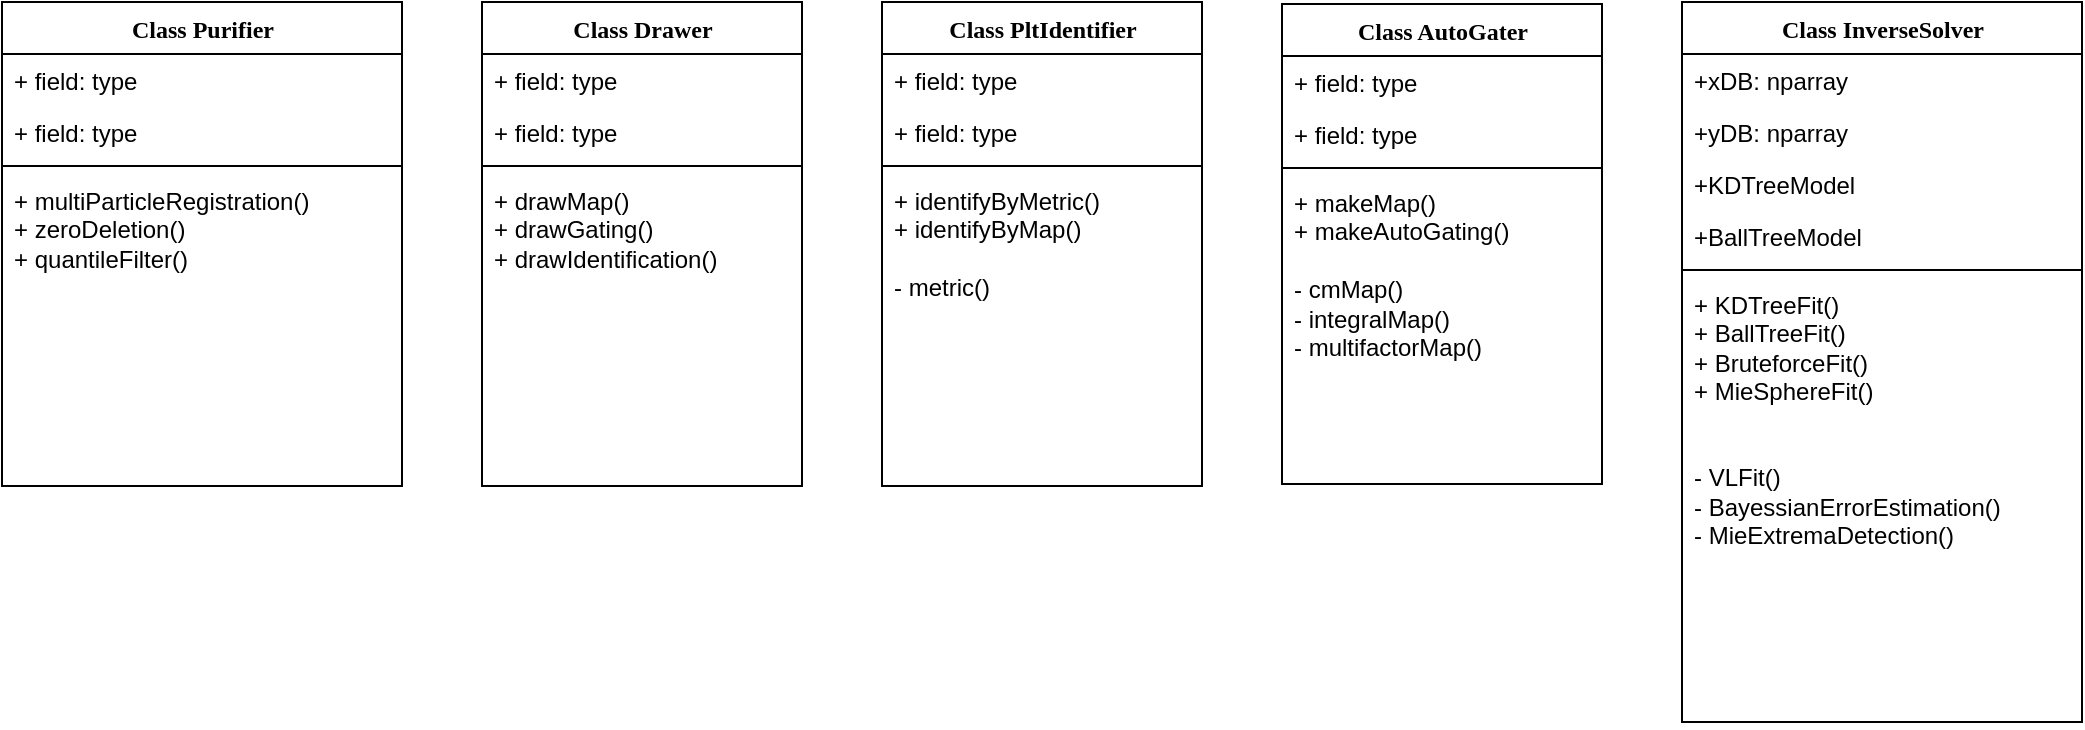 <mxfile version="24.4.13" type="github">
  <diagram name="Page-1" id="9f46799a-70d6-7492-0946-bef42562c5a5">
    <mxGraphModel dx="1147" dy="626" grid="1" gridSize="10" guides="1" tooltips="1" connect="1" arrows="1" fold="1" page="1" pageScale="1" pageWidth="1100" pageHeight="850" background="none" math="0" shadow="0">
      <root>
        <mxCell id="0" />
        <mxCell id="1" parent="0" />
        <mxCell id="78961159f06e98e8-17" value="Class Purifier" style="swimlane;html=1;fontStyle=1;align=center;verticalAlign=top;childLayout=stackLayout;horizontal=1;startSize=26;horizontalStack=0;resizeParent=1;resizeLast=0;collapsible=1;marginBottom=0;swimlaneFillColor=#ffffff;rounded=0;shadow=0;comic=0;labelBackgroundColor=none;strokeWidth=1;fillColor=none;fontFamily=Verdana;fontSize=12" parent="1" vertex="1">
          <mxGeometry x="40" y="40" width="200" height="242" as="geometry" />
        </mxCell>
        <mxCell id="78961159f06e98e8-21" value="+ field: type" style="text;html=1;strokeColor=none;fillColor=none;align=left;verticalAlign=top;spacingLeft=4;spacingRight=4;whiteSpace=wrap;overflow=hidden;rotatable=0;points=[[0,0.5],[1,0.5]];portConstraint=eastwest;" parent="78961159f06e98e8-17" vertex="1">
          <mxGeometry y="26" width="200" height="26" as="geometry" />
        </mxCell>
        <mxCell id="78961159f06e98e8-23" value="+ field: type" style="text;html=1;strokeColor=none;fillColor=none;align=left;verticalAlign=top;spacingLeft=4;spacingRight=4;whiteSpace=wrap;overflow=hidden;rotatable=0;points=[[0,0.5],[1,0.5]];portConstraint=eastwest;" parent="78961159f06e98e8-17" vertex="1">
          <mxGeometry y="52" width="200" height="26" as="geometry" />
        </mxCell>
        <mxCell id="78961159f06e98e8-19" value="" style="line;html=1;strokeWidth=1;fillColor=none;align=left;verticalAlign=middle;spacingTop=-1;spacingLeft=3;spacingRight=3;rotatable=0;labelPosition=right;points=[];portConstraint=eastwest;" parent="78961159f06e98e8-17" vertex="1">
          <mxGeometry y="78" width="200" height="8" as="geometry" />
        </mxCell>
        <mxCell id="78961159f06e98e8-20" value="&lt;div&gt;+ multiParticleRegistration()&lt;/div&gt;&lt;div&gt;+ zeroDeletion()&lt;/div&gt;&lt;div&gt;+ quantileFilter()&lt;/div&gt;&lt;div&gt;&lt;br&gt;&lt;/div&gt;&lt;div&gt;&lt;span style=&quot;white-space: pre;&quot;&gt;&#x9;&lt;/span&gt;&lt;br&gt;&lt;/div&gt;" style="text;html=1;strokeColor=none;fillColor=none;align=left;verticalAlign=top;spacingLeft=4;spacingRight=4;whiteSpace=wrap;overflow=hidden;rotatable=0;points=[[0,0.5],[1,0.5]];portConstraint=eastwest;" parent="78961159f06e98e8-17" vertex="1">
          <mxGeometry y="86" width="200" height="154" as="geometry" />
        </mxCell>
        <mxCell id="wx7J5xfifACpZcOcp5uL-2" value="Class Drawer" style="swimlane;html=1;fontStyle=1;align=center;verticalAlign=top;childLayout=stackLayout;horizontal=1;startSize=26;horizontalStack=0;resizeParent=1;resizeLast=0;collapsible=1;marginBottom=0;swimlaneFillColor=#ffffff;rounded=0;shadow=0;comic=0;labelBackgroundColor=none;strokeWidth=1;fillColor=none;fontFamily=Verdana;fontSize=12" parent="1" vertex="1">
          <mxGeometry x="280" y="40" width="160" height="242" as="geometry" />
        </mxCell>
        <mxCell id="wx7J5xfifACpZcOcp5uL-3" value="+ field: type" style="text;html=1;strokeColor=none;fillColor=none;align=left;verticalAlign=top;spacingLeft=4;spacingRight=4;whiteSpace=wrap;overflow=hidden;rotatable=0;points=[[0,0.5],[1,0.5]];portConstraint=eastwest;" parent="wx7J5xfifACpZcOcp5uL-2" vertex="1">
          <mxGeometry y="26" width="160" height="26" as="geometry" />
        </mxCell>
        <mxCell id="wx7J5xfifACpZcOcp5uL-4" value="+ field: type" style="text;html=1;strokeColor=none;fillColor=none;align=left;verticalAlign=top;spacingLeft=4;spacingRight=4;whiteSpace=wrap;overflow=hidden;rotatable=0;points=[[0,0.5],[1,0.5]];portConstraint=eastwest;" parent="wx7J5xfifACpZcOcp5uL-2" vertex="1">
          <mxGeometry y="52" width="160" height="26" as="geometry" />
        </mxCell>
        <mxCell id="wx7J5xfifACpZcOcp5uL-8" value="" style="line;html=1;strokeWidth=1;fillColor=none;align=left;verticalAlign=middle;spacingTop=-1;spacingLeft=3;spacingRight=3;rotatable=0;labelPosition=right;points=[];portConstraint=eastwest;" parent="wx7J5xfifACpZcOcp5uL-2" vertex="1">
          <mxGeometry y="78" width="160" height="8" as="geometry" />
        </mxCell>
        <mxCell id="wx7J5xfifACpZcOcp5uL-9" value="&lt;div&gt;+ drawMap()&lt;/div&gt;&lt;div&gt;+ drawGating()&lt;br&gt;&lt;/div&gt;&lt;div&gt;&lt;span style=&quot;white-space: pre;&quot;&gt;+ drawIdentification()&lt;/span&gt;&lt;/div&gt;&lt;div&gt;&lt;span style=&quot;white-space: pre;&quot;&gt;&#x9;&lt;/span&gt;&lt;span style=&quot;white-space: pre;&quot;&gt;&#x9;&lt;/span&gt;&lt;br&gt;&lt;/div&gt;" style="text;html=1;strokeColor=none;fillColor=none;align=left;verticalAlign=top;spacingLeft=4;spacingRight=4;whiteSpace=wrap;overflow=hidden;rotatable=0;points=[[0,0.5],[1,0.5]];portConstraint=eastwest;" parent="wx7J5xfifACpZcOcp5uL-2" vertex="1">
          <mxGeometry y="86" width="160" height="154" as="geometry" />
        </mxCell>
        <mxCell id="wx7J5xfifACpZcOcp5uL-12" value="Class PltIdentifier" style="swimlane;html=1;fontStyle=1;align=center;verticalAlign=top;childLayout=stackLayout;horizontal=1;startSize=26;horizontalStack=0;resizeParent=1;resizeLast=0;collapsible=1;marginBottom=0;swimlaneFillColor=#ffffff;rounded=0;shadow=0;comic=0;labelBackgroundColor=none;strokeWidth=1;fillColor=none;fontFamily=Verdana;fontSize=12" parent="1" vertex="1">
          <mxGeometry x="480" y="40" width="160" height="242" as="geometry" />
        </mxCell>
        <mxCell id="wx7J5xfifACpZcOcp5uL-15" value="+ field: type" style="text;html=1;strokeColor=none;fillColor=none;align=left;verticalAlign=top;spacingLeft=4;spacingRight=4;whiteSpace=wrap;overflow=hidden;rotatable=0;points=[[0,0.5],[1,0.5]];portConstraint=eastwest;" parent="wx7J5xfifACpZcOcp5uL-12" vertex="1">
          <mxGeometry y="26" width="160" height="26" as="geometry" />
        </mxCell>
        <mxCell id="wx7J5xfifACpZcOcp5uL-16" value="+ field: type" style="text;html=1;strokeColor=none;fillColor=none;align=left;verticalAlign=top;spacingLeft=4;spacingRight=4;whiteSpace=wrap;overflow=hidden;rotatable=0;points=[[0,0.5],[1,0.5]];portConstraint=eastwest;" parent="wx7J5xfifACpZcOcp5uL-12" vertex="1">
          <mxGeometry y="52" width="160" height="26" as="geometry" />
        </mxCell>
        <mxCell id="wx7J5xfifACpZcOcp5uL-18" value="" style="line;html=1;strokeWidth=1;fillColor=none;align=left;verticalAlign=middle;spacingTop=-1;spacingLeft=3;spacingRight=3;rotatable=0;labelPosition=right;points=[];portConstraint=eastwest;" parent="wx7J5xfifACpZcOcp5uL-12" vertex="1">
          <mxGeometry y="78" width="160" height="8" as="geometry" />
        </mxCell>
        <mxCell id="wx7J5xfifACpZcOcp5uL-19" value="&lt;div&gt;&lt;span style=&quot;white-space: pre;&quot;&gt;+ identifyByMetric()&lt;/span&gt;&lt;/div&gt;&lt;div&gt;&lt;span style=&quot;white-space: pre;&quot;&gt;+ identifyByMap()&lt;/span&gt;&lt;/div&gt;&lt;div&gt;&lt;span style=&quot;white-space: pre;&quot;&gt;&lt;br&gt;&lt;/span&gt;&lt;/div&gt;&lt;div&gt;&lt;span style=&quot;white-space: pre;&quot;&gt;- metric()&lt;/span&gt;&lt;/div&gt;&lt;div&gt;&lt;span style=&quot;white-space: pre;&quot;&gt;&lt;span style=&quot;white-space: pre;&quot;&gt;&#x9;&lt;/span&gt;&lt;br&gt;&lt;/span&gt;&lt;/div&gt;&lt;div&gt;&lt;span style=&quot;white-space: pre;&quot;&gt;&lt;span style=&quot;white-space: pre;&quot;&gt;&#x9;&lt;/span&gt;&lt;br&gt;&lt;/span&gt;&lt;/div&gt;&lt;div&gt;&lt;span style=&quot;white-space: pre;&quot;&gt;&#x9;&lt;/span&gt;&lt;br&gt;&lt;/div&gt;" style="text;html=1;strokeColor=none;fillColor=none;align=left;verticalAlign=top;spacingLeft=4;spacingRight=4;whiteSpace=wrap;overflow=hidden;rotatable=0;points=[[0,0.5],[1,0.5]];portConstraint=eastwest;" parent="wx7J5xfifACpZcOcp5uL-12" vertex="1">
          <mxGeometry y="86" width="160" height="154" as="geometry" />
        </mxCell>
        <mxCell id="wx7J5xfifACpZcOcp5uL-22" value="Class AutoGater" style="swimlane;html=1;fontStyle=1;align=center;verticalAlign=top;childLayout=stackLayout;horizontal=1;startSize=26;horizontalStack=0;resizeParent=1;resizeLast=0;collapsible=1;marginBottom=0;swimlaneFillColor=#ffffff;rounded=0;shadow=0;comic=0;labelBackgroundColor=none;strokeWidth=1;fillColor=none;fontFamily=Verdana;fontSize=12" parent="1" vertex="1">
          <mxGeometry x="680" y="41" width="160" height="240" as="geometry" />
        </mxCell>
        <mxCell id="wx7J5xfifACpZcOcp5uL-26" value="+ field: type" style="text;html=1;strokeColor=none;fillColor=none;align=left;verticalAlign=top;spacingLeft=4;spacingRight=4;whiteSpace=wrap;overflow=hidden;rotatable=0;points=[[0,0.5],[1,0.5]];portConstraint=eastwest;" parent="wx7J5xfifACpZcOcp5uL-22" vertex="1">
          <mxGeometry y="26" width="160" height="26" as="geometry" />
        </mxCell>
        <mxCell id="wx7J5xfifACpZcOcp5uL-27" value="+ field: type" style="text;html=1;strokeColor=none;fillColor=none;align=left;verticalAlign=top;spacingLeft=4;spacingRight=4;whiteSpace=wrap;overflow=hidden;rotatable=0;points=[[0,0.5],[1,0.5]];portConstraint=eastwest;" parent="wx7J5xfifACpZcOcp5uL-22" vertex="1">
          <mxGeometry y="52" width="160" height="26" as="geometry" />
        </mxCell>
        <mxCell id="wx7J5xfifACpZcOcp5uL-28" value="" style="line;html=1;strokeWidth=1;fillColor=none;align=left;verticalAlign=middle;spacingTop=-1;spacingLeft=3;spacingRight=3;rotatable=0;labelPosition=right;points=[];portConstraint=eastwest;" parent="wx7J5xfifACpZcOcp5uL-22" vertex="1">
          <mxGeometry y="78" width="160" height="8" as="geometry" />
        </mxCell>
        <mxCell id="wx7J5xfifACpZcOcp5uL-29" value="&lt;div&gt;+ makeMap()&lt;/div&gt;&lt;div&gt;+ makeAutoGating()&lt;/div&gt;&lt;div&gt;&lt;span style=&quot;white-space: pre;&quot;&gt;&#x9;&lt;/span&gt;&lt;br&gt;&lt;/div&gt;&lt;div&gt;&lt;span style=&quot;white-space: pre;&quot;&gt;- cmMap()&lt;/span&gt;&lt;/div&gt;&lt;div&gt;&lt;span style=&quot;white-space: pre;&quot;&gt;- integralMap()&lt;/span&gt;&lt;/div&gt;&lt;div&gt;&lt;span style=&quot;white-space: pre;&quot;&gt;- multifactorMap()&lt;br&gt;&lt;/span&gt;&lt;/div&gt;&lt;div&gt;&lt;span style=&quot;white-space: pre;&quot;&gt;&lt;span style=&quot;white-space: pre;&quot;&gt;&#x9;&lt;/span&gt;&#x9;&lt;/span&gt;&lt;br&gt;&lt;/div&gt;&lt;div&gt;&lt;br&gt;&lt;/div&gt;" style="text;html=1;strokeColor=none;fillColor=none;align=left;verticalAlign=top;spacingLeft=4;spacingRight=4;whiteSpace=wrap;overflow=hidden;rotatable=0;points=[[0,0.5],[1,0.5]];portConstraint=eastwest;" parent="wx7J5xfifACpZcOcp5uL-22" vertex="1">
          <mxGeometry y="86" width="160" height="154" as="geometry" />
        </mxCell>
        <mxCell id="uM-HLRGRZbhkn9yIjaXt-1" value="Class InverseSolver" style="swimlane;html=1;fontStyle=1;align=center;verticalAlign=top;childLayout=stackLayout;horizontal=1;startSize=26;horizontalStack=0;resizeParent=1;resizeLast=0;collapsible=1;marginBottom=0;swimlaneFillColor=#ffffff;rounded=0;shadow=0;comic=0;labelBackgroundColor=none;strokeWidth=1;fillColor=none;fontFamily=Verdana;fontSize=12" parent="1" vertex="1">
          <mxGeometry x="880" y="40" width="200" height="360" as="geometry" />
        </mxCell>
        <mxCell id="uM-HLRGRZbhkn9yIjaXt-2" value="+xDB: nparray" style="text;html=1;strokeColor=none;fillColor=none;align=left;verticalAlign=top;spacingLeft=4;spacingRight=4;whiteSpace=wrap;overflow=hidden;rotatable=0;points=[[0,0.5],[1,0.5]];portConstraint=eastwest;" parent="uM-HLRGRZbhkn9yIjaXt-1" vertex="1">
          <mxGeometry y="26" width="200" height="26" as="geometry" />
        </mxCell>
        <mxCell id="uM-HLRGRZbhkn9yIjaXt-3" value="+yDB: nparray" style="text;html=1;strokeColor=none;fillColor=none;align=left;verticalAlign=top;spacingLeft=4;spacingRight=4;whiteSpace=wrap;overflow=hidden;rotatable=0;points=[[0,0.5],[1,0.5]];portConstraint=eastwest;" parent="uM-HLRGRZbhkn9yIjaXt-1" vertex="1">
          <mxGeometry y="52" width="200" height="26" as="geometry" />
        </mxCell>
        <mxCell id="b_I8WFdi8fNTDLQaNyYn-2" value="+KDTreeModel" style="text;html=1;strokeColor=none;fillColor=none;align=left;verticalAlign=top;spacingLeft=4;spacingRight=4;whiteSpace=wrap;overflow=hidden;rotatable=0;points=[[0,0.5],[1,0.5]];portConstraint=eastwest;" parent="uM-HLRGRZbhkn9yIjaXt-1" vertex="1">
          <mxGeometry y="78" width="200" height="26" as="geometry" />
        </mxCell>
        <mxCell id="b_I8WFdi8fNTDLQaNyYn-3" value="+BallTreeModel" style="text;html=1;strokeColor=none;fillColor=none;align=left;verticalAlign=top;spacingLeft=4;spacingRight=4;whiteSpace=wrap;overflow=hidden;rotatable=0;points=[[0,0.5],[1,0.5]];portConstraint=eastwest;" parent="uM-HLRGRZbhkn9yIjaXt-1" vertex="1">
          <mxGeometry y="104" width="200" height="26" as="geometry" />
        </mxCell>
        <mxCell id="uM-HLRGRZbhkn9yIjaXt-4" value="" style="line;html=1;strokeWidth=1;fillColor=none;align=left;verticalAlign=middle;spacingTop=-1;spacingLeft=3;spacingRight=3;rotatable=0;labelPosition=right;points=[];portConstraint=eastwest;" parent="uM-HLRGRZbhkn9yIjaXt-1" vertex="1">
          <mxGeometry y="130" width="200" height="8" as="geometry" />
        </mxCell>
        <mxCell id="uM-HLRGRZbhkn9yIjaXt-5" value="&lt;div&gt;+ KDTreeFit()&lt;/div&gt;&lt;div&gt;+ BallTreeFit()&lt;/div&gt;&lt;div&gt;&lt;span style=&quot;white-space: pre;&quot;&gt;+ BruteforceFit()&lt;/span&gt;&lt;br&gt;&lt;/div&gt;&lt;div&gt;+ MieSphereFit()&lt;/div&gt;&lt;div&gt;&lt;span style=&quot;white-space: pre;&quot;&gt;&#x9;&lt;/span&gt;&lt;br&gt;&lt;/div&gt;&lt;div&gt;&lt;span style=&quot;white-space: pre;&quot;&gt;&#x9;&lt;/span&gt;&lt;/div&gt;&lt;div&gt;- VLFit()&lt;/div&gt;&lt;div&gt;- BayessianErrorEstimation()&lt;/div&gt;&lt;div&gt;- MieExtremaDetection()&lt;/div&gt;&lt;div&gt;&lt;br&gt;&lt;/div&gt;&lt;div&gt;&lt;span style=&quot;white-space: pre;&quot;&gt;&#x9;&lt;/span&gt;&lt;br&gt;&lt;/div&gt;&lt;div&gt;&lt;span style=&quot;white-space: pre;&quot;&gt;&#x9;&lt;/span&gt;&lt;br&gt;&lt;/div&gt;&lt;div&gt;&lt;span style=&quot;white-space: pre;&quot;&gt;&#x9;&lt;/span&gt;&lt;br&gt;&lt;/div&gt;" style="text;html=1;strokeColor=none;fillColor=none;align=left;verticalAlign=top;spacingLeft=4;spacingRight=4;whiteSpace=wrap;overflow=hidden;rotatable=0;points=[[0,0.5],[1,0.5]];portConstraint=eastwest;" parent="uM-HLRGRZbhkn9yIjaXt-1" vertex="1">
          <mxGeometry y="138" width="200" height="222" as="geometry" />
        </mxCell>
      </root>
    </mxGraphModel>
  </diagram>
</mxfile>
